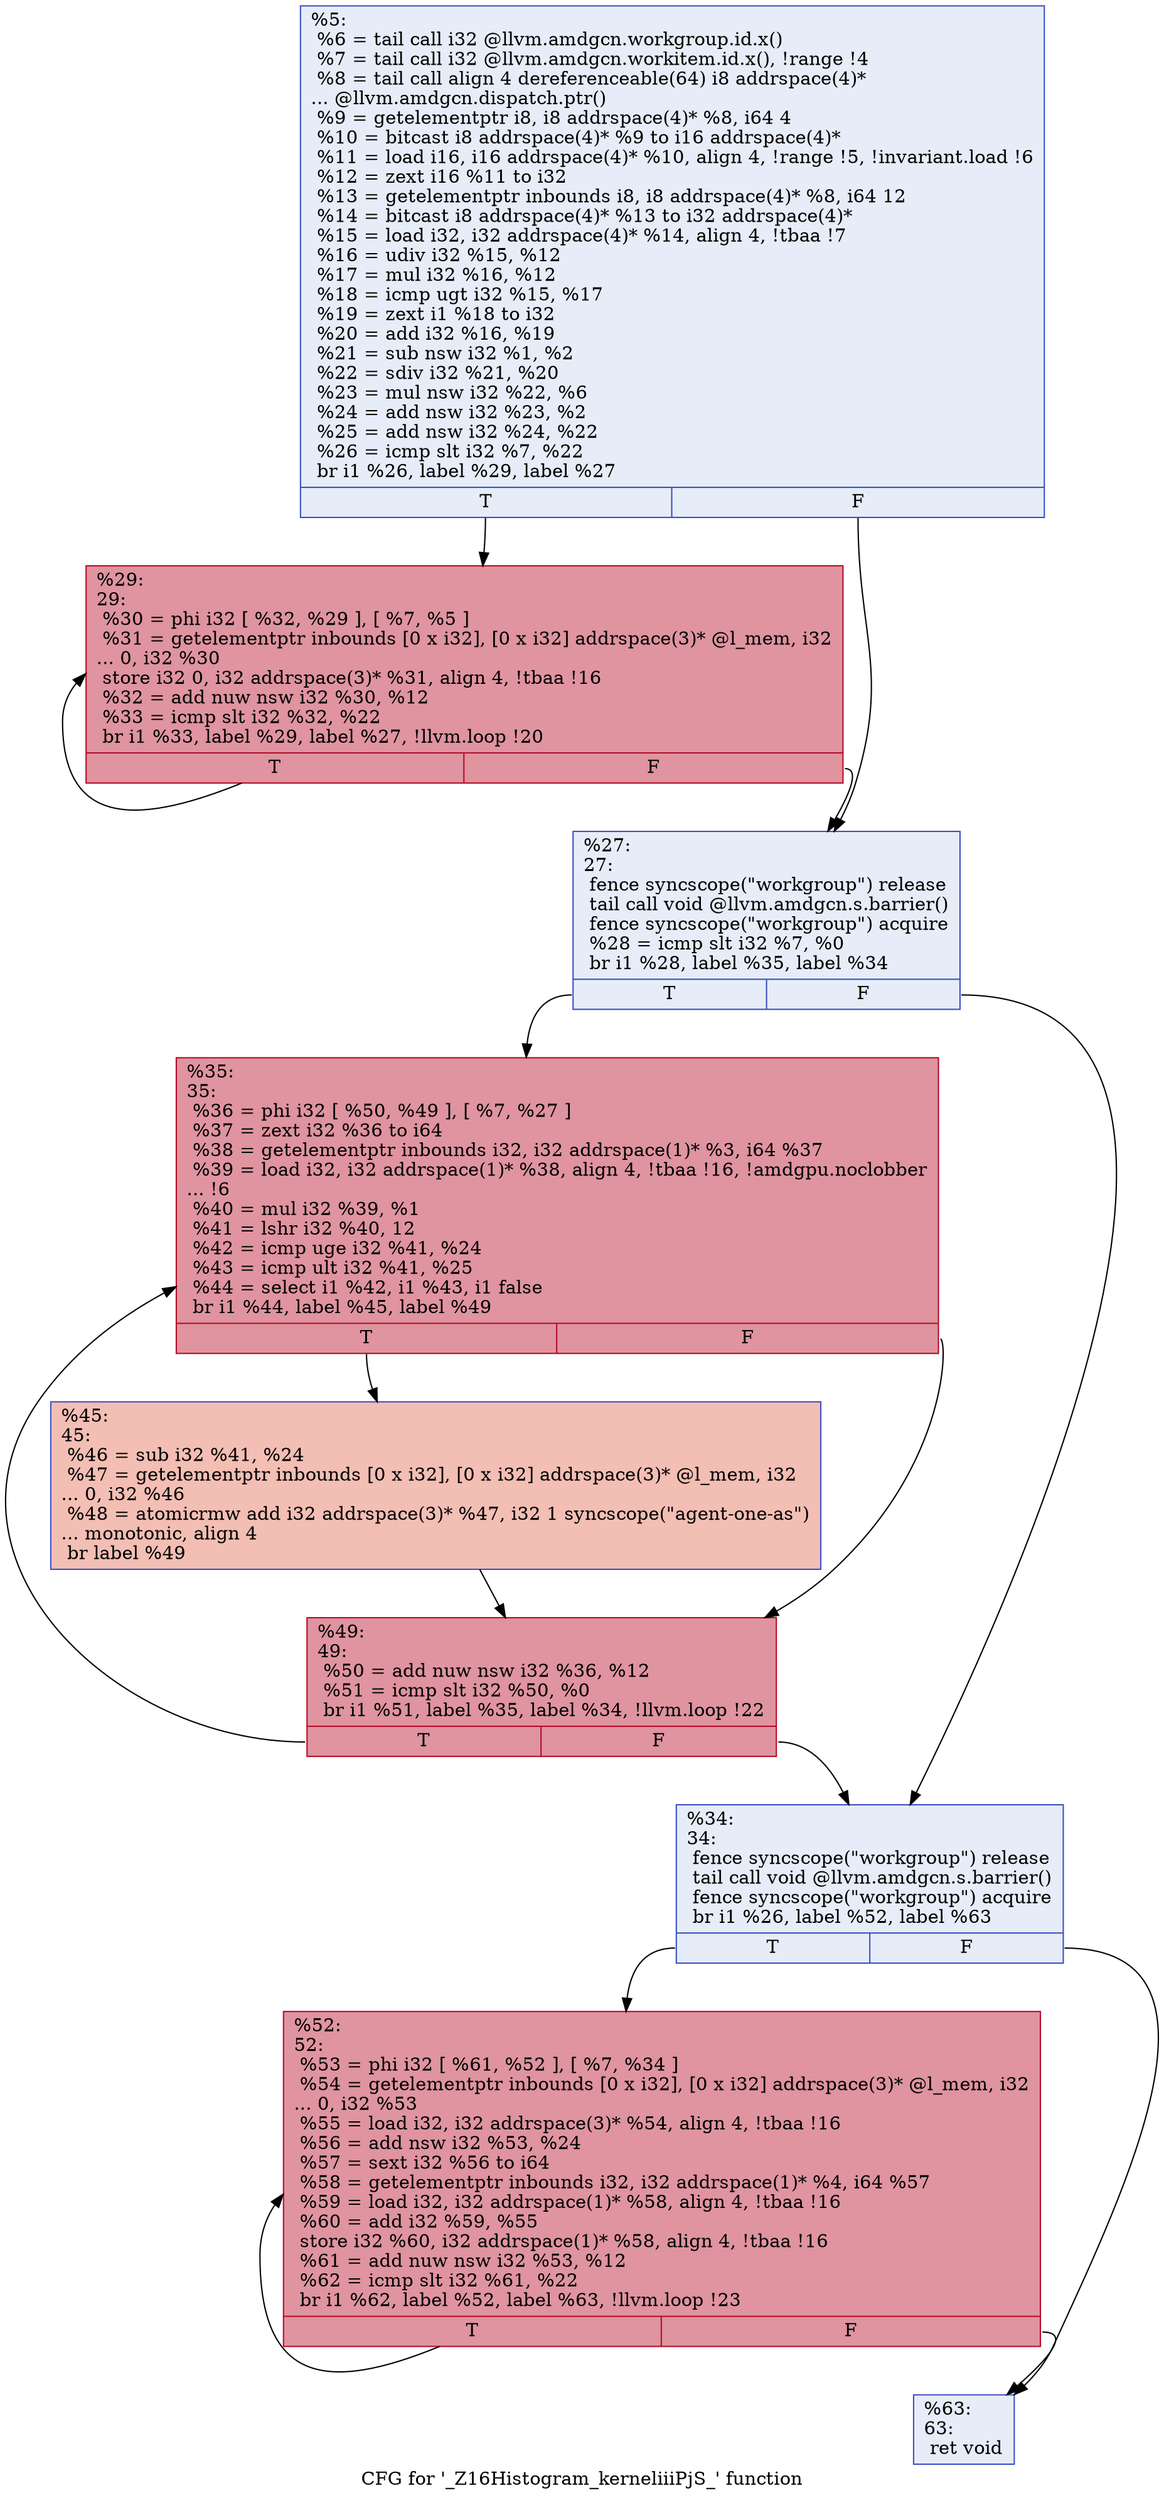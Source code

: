 digraph "CFG for '_Z16Histogram_kerneliiiPjS_' function" {
	label="CFG for '_Z16Histogram_kerneliiiPjS_' function";

	Node0x48ca3f0 [shape=record,color="#3d50c3ff", style=filled, fillcolor="#c7d7f070",label="{%5:\l  %6 = tail call i32 @llvm.amdgcn.workgroup.id.x()\l  %7 = tail call i32 @llvm.amdgcn.workitem.id.x(), !range !4\l  %8 = tail call align 4 dereferenceable(64) i8 addrspace(4)*\l... @llvm.amdgcn.dispatch.ptr()\l  %9 = getelementptr i8, i8 addrspace(4)* %8, i64 4\l  %10 = bitcast i8 addrspace(4)* %9 to i16 addrspace(4)*\l  %11 = load i16, i16 addrspace(4)* %10, align 4, !range !5, !invariant.load !6\l  %12 = zext i16 %11 to i32\l  %13 = getelementptr inbounds i8, i8 addrspace(4)* %8, i64 12\l  %14 = bitcast i8 addrspace(4)* %13 to i32 addrspace(4)*\l  %15 = load i32, i32 addrspace(4)* %14, align 4, !tbaa !7\l  %16 = udiv i32 %15, %12\l  %17 = mul i32 %16, %12\l  %18 = icmp ugt i32 %15, %17\l  %19 = zext i1 %18 to i32\l  %20 = add i32 %16, %19\l  %21 = sub nsw i32 %1, %2\l  %22 = sdiv i32 %21, %20\l  %23 = mul nsw i32 %22, %6\l  %24 = add nsw i32 %23, %2\l  %25 = add nsw i32 %24, %22\l  %26 = icmp slt i32 %7, %22\l  br i1 %26, label %29, label %27\l|{<s0>T|<s1>F}}"];
	Node0x48ca3f0:s0 -> Node0x48cca90;
	Node0x48ca3f0:s1 -> Node0x48ccb20;
	Node0x48ccb20 [shape=record,color="#3d50c3ff", style=filled, fillcolor="#c7d7f070",label="{%27:\l27:                                               \l  fence syncscope(\"workgroup\") release\l  tail call void @llvm.amdgcn.s.barrier()\l  fence syncscope(\"workgroup\") acquire\l  %28 = icmp slt i32 %7, %0\l  br i1 %28, label %35, label %34\l|{<s0>T|<s1>F}}"];
	Node0x48ccb20:s0 -> Node0x48ccf90;
	Node0x48ccb20:s1 -> Node0x48cd020;
	Node0x48cca90 [shape=record,color="#b70d28ff", style=filled, fillcolor="#b70d2870",label="{%29:\l29:                                               \l  %30 = phi i32 [ %32, %29 ], [ %7, %5 ]\l  %31 = getelementptr inbounds [0 x i32], [0 x i32] addrspace(3)* @l_mem, i32\l... 0, i32 %30\l  store i32 0, i32 addrspace(3)* %31, align 4, !tbaa !16\l  %32 = add nuw nsw i32 %30, %12\l  %33 = icmp slt i32 %32, %22\l  br i1 %33, label %29, label %27, !llvm.loop !20\l|{<s0>T|<s1>F}}"];
	Node0x48cca90:s0 -> Node0x48cca90;
	Node0x48cca90:s1 -> Node0x48ccb20;
	Node0x48cd020 [shape=record,color="#3d50c3ff", style=filled, fillcolor="#c7d7f070",label="{%34:\l34:                                               \l  fence syncscope(\"workgroup\") release\l  tail call void @llvm.amdgcn.s.barrier()\l  fence syncscope(\"workgroup\") acquire\l  br i1 %26, label %52, label %63\l|{<s0>T|<s1>F}}"];
	Node0x48cd020:s0 -> Node0x48cda80;
	Node0x48cd020:s1 -> Node0x48cdad0;
	Node0x48ccf90 [shape=record,color="#b70d28ff", style=filled, fillcolor="#b70d2870",label="{%35:\l35:                                               \l  %36 = phi i32 [ %50, %49 ], [ %7, %27 ]\l  %37 = zext i32 %36 to i64\l  %38 = getelementptr inbounds i32, i32 addrspace(1)* %3, i64 %37\l  %39 = load i32, i32 addrspace(1)* %38, align 4, !tbaa !16, !amdgpu.noclobber\l... !6\l  %40 = mul i32 %39, %1\l  %41 = lshr i32 %40, 12\l  %42 = icmp uge i32 %41, %24\l  %43 = icmp ult i32 %41, %25\l  %44 = select i1 %42, i1 %43, i1 false\l  br i1 %44, label %45, label %49\l|{<s0>T|<s1>F}}"];
	Node0x48ccf90:s0 -> Node0x48cee50;
	Node0x48ccf90:s1 -> Node0x48cdc10;
	Node0x48cee50 [shape=record,color="#3d50c3ff", style=filled, fillcolor="#e36c5570",label="{%45:\l45:                                               \l  %46 = sub i32 %41, %24\l  %47 = getelementptr inbounds [0 x i32], [0 x i32] addrspace(3)* @l_mem, i32\l... 0, i32 %46\l  %48 = atomicrmw add i32 addrspace(3)* %47, i32 1 syncscope(\"agent-one-as\")\l... monotonic, align 4\l  br label %49\l}"];
	Node0x48cee50 -> Node0x48cdc10;
	Node0x48cdc10 [shape=record,color="#b70d28ff", style=filled, fillcolor="#b70d2870",label="{%49:\l49:                                               \l  %50 = add nuw nsw i32 %36, %12\l  %51 = icmp slt i32 %50, %0\l  br i1 %51, label %35, label %34, !llvm.loop !22\l|{<s0>T|<s1>F}}"];
	Node0x48cdc10:s0 -> Node0x48ccf90;
	Node0x48cdc10:s1 -> Node0x48cd020;
	Node0x48cda80 [shape=record,color="#b70d28ff", style=filled, fillcolor="#b70d2870",label="{%52:\l52:                                               \l  %53 = phi i32 [ %61, %52 ], [ %7, %34 ]\l  %54 = getelementptr inbounds [0 x i32], [0 x i32] addrspace(3)* @l_mem, i32\l... 0, i32 %53\l  %55 = load i32, i32 addrspace(3)* %54, align 4, !tbaa !16\l  %56 = add nsw i32 %53, %24\l  %57 = sext i32 %56 to i64\l  %58 = getelementptr inbounds i32, i32 addrspace(1)* %4, i64 %57\l  %59 = load i32, i32 addrspace(1)* %58, align 4, !tbaa !16\l  %60 = add i32 %59, %55\l  store i32 %60, i32 addrspace(1)* %58, align 4, !tbaa !16\l  %61 = add nuw nsw i32 %53, %12\l  %62 = icmp slt i32 %61, %22\l  br i1 %62, label %52, label %63, !llvm.loop !23\l|{<s0>T|<s1>F}}"];
	Node0x48cda80:s0 -> Node0x48cda80;
	Node0x48cda80:s1 -> Node0x48cdad0;
	Node0x48cdad0 [shape=record,color="#3d50c3ff", style=filled, fillcolor="#c7d7f070",label="{%63:\l63:                                               \l  ret void\l}"];
}
